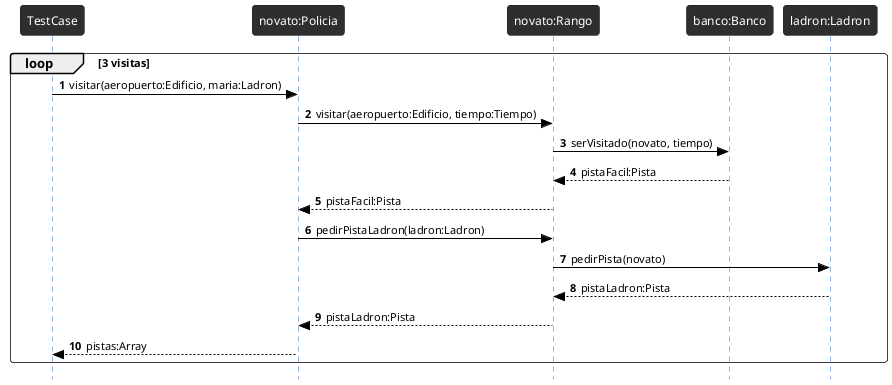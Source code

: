 @startuml

!theme reddress-darkblue
autonumber
skinparam style strictuml
skinparam BackGroundColor white
skinparam RoundCorner 7
skinparam SequenceGroupFontColor black
skinparam SequenceGroupBorderColor black
skinparam SequenceGroupBorderThickness 0.5
skinparam ArrowFontColor black
skinparam ArrowColor black
skinparam ActorFontColor black
skinparam participantFontSize 12
skinparam SequenceLifeLineBackGroundColor 2e2e2e
loop 3 visitas
TestCase -> "novato:Policia" as unPolicia: visitar(aeropuerto:Edificio, maria:Ladron)
unPolicia -> "novato:Rango" as rango: visitar(aeropuerto:Edificio, tiempo:Tiempo)
rango -> "banco:Banco" as aeropuerto: serVisitado(novato, tiempo)
aeropuerto --> rango: pistaFacil:Pista
rango -->unPolicia : pistaFacil:Pista
unPolicia -> rango: pedirPistaLadron(ladron:Ladron)
rango -> "ladron:Ladron" as ladron: pedirPista(novato)
ladron --> rango: pistaLadron:Pista
rango --> unPolicia: pistaLadron:Pista
unPolicia --> TestCase: pistas:Array
end

@enduml
